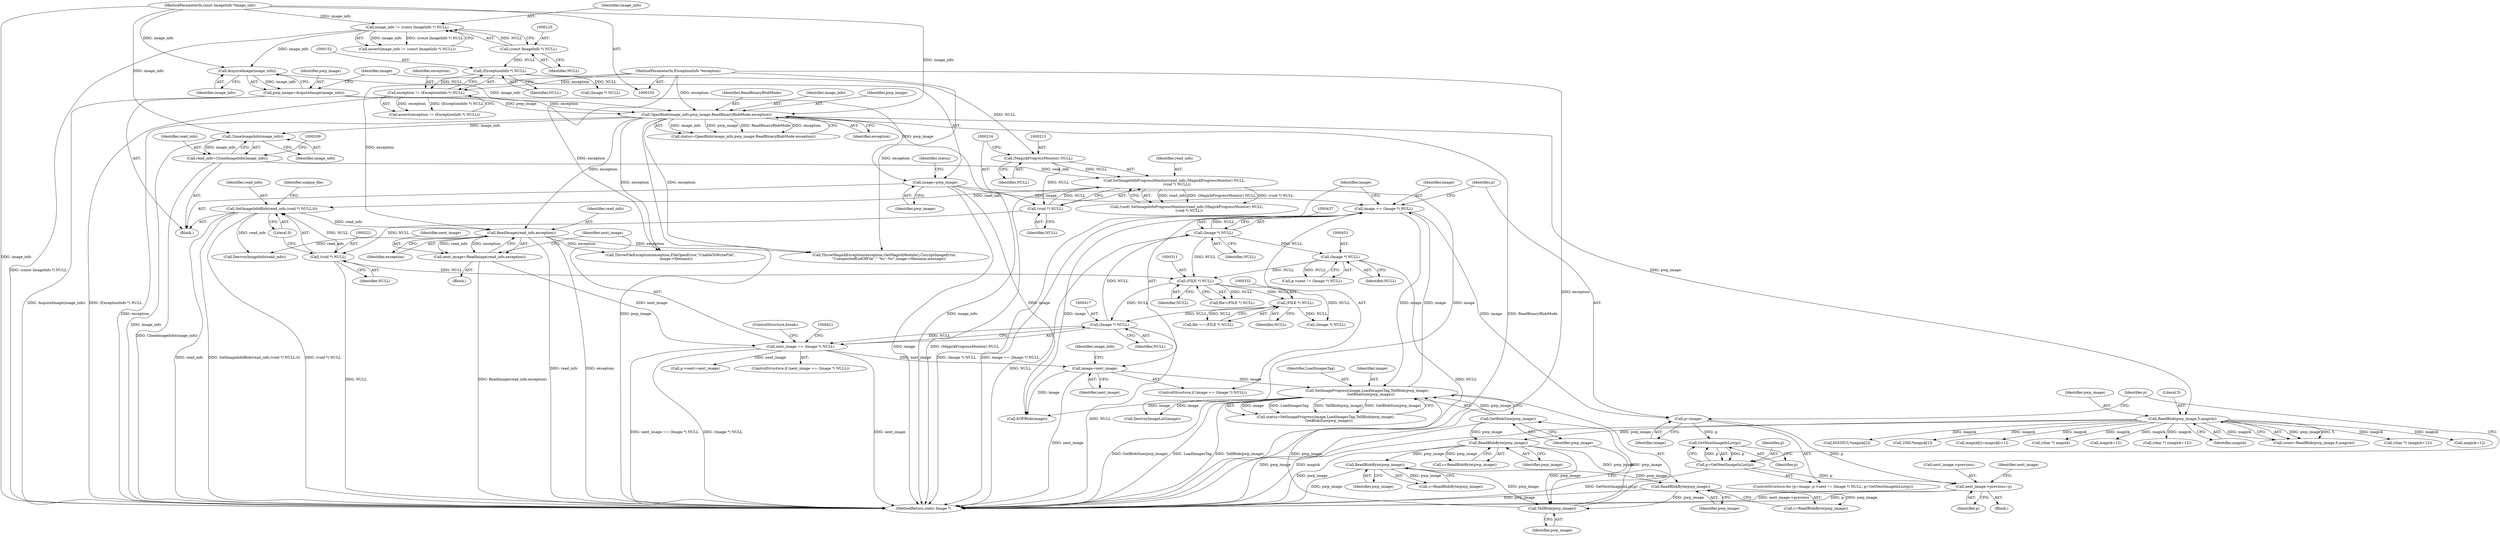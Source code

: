 digraph "0_ImageMagick_ecc03a2518c2b7dd375fde3a040fdae0bdf6a521@pointer" {
"1000445" [label="(Call,p=image)"];
"1000434" [label="(Call,image == (Image *) NULL)"];
"1000501" [label="(Call,SetImageProgress(image,LoadImagesTag,TellBlob(pwp_image),\n      GetBlobSize(pwp_image)))"];
"1000439" [label="(Call,image=next_image)"];
"1000414" [label="(Call,next_image == (Image *) NULL)"];
"1000408" [label="(Call,next_image=ReadImage(read_info,exception))"];
"1000410" [label="(Call,ReadImage(read_info,exception))"];
"1000218" [label="(Call,SetImageInfoBlob(read_info,(void *) NULL,0))"];
"1000210" [label="(Call,SetImageInfoProgressMonitor(read_info,(MagickProgressMonitor) NULL,\n    (void *) NULL))"];
"1000204" [label="(Call,read_info=CloneImageInfo(image_info))"];
"1000206" [label="(Call,CloneImageInfo(image_info))"];
"1000169" [label="(Call,OpenBlob(image_info,pwp_image,ReadBinaryBlobMode,exception))"];
"1000162" [label="(Call,AcquireImage(image_info))"];
"1000122" [label="(Call,image_info != (const ImageInfo *) NULL)"];
"1000104" [label="(MethodParameterIn,const ImageInfo *image_info)"];
"1000124" [label="(Call,(const ImageInfo *) NULL)"];
"1000160" [label="(Call,pwp_image=AcquireImage(image_info))"];
"1000149" [label="(Call,exception != (ExceptionInfo *) NULL)"];
"1000105" [label="(MethodParameterIn,ExceptionInfo *exception)"];
"1000151" [label="(Call,(ExceptionInfo *) NULL)"];
"1000212" [label="(Call,(MagickProgressMonitor) NULL)"];
"1000215" [label="(Call,(void *) NULL)"];
"1000220" [label="(Call,(void *) NULL)"];
"1000416" [label="(Call,(Image *) NULL)"];
"1000310" [label="(Call,(FILE *) NULL)"];
"1000436" [label="(Call,(Image *) NULL)"];
"1000452" [label="(Call,(Image *) NULL)"];
"1000331" [label="(Call,(FILE *) NULL)"];
"1000504" [label="(Call,TellBlob(pwp_image))"];
"1000242" [label="(Call,ReadBlobByte(pwp_image))"];
"1000235" [label="(Call,ReadBlobByte(pwp_image))"];
"1000184" [label="(Call,ReadBlob(pwp_image,5,magick))"];
"1000506" [label="(Call,GetBlobSize(pwp_image))"];
"1000397" [label="(Call,ReadBlobByte(pwp_image))"];
"1000164" [label="(Call,image=pwp_image)"];
"1000457" [label="(Call,GetNextImageInList(p))"];
"1000455" [label="(Call,p=GetNextImageInList(p))"];
"1000459" [label="(Call,next_image->previous=p)"];
"1000204" [label="(Call,read_info=CloneImageInfo(image_info))"];
"1000124" [label="(Call,(const ImageInfo *) NULL)"];
"1000438" [label="(Identifier,NULL)"];
"1000275" [label="(Call,magick+12)"];
"1000443" [label="(Block,)"];
"1000507" [label="(Identifier,pwp_image)"];
"1000463" [label="(Identifier,p)"];
"1000416" [label="(Call,(Image *) NULL)"];
"1000458" [label="(Identifier,p)"];
"1000166" [label="(Identifier,pwp_image)"];
"1000503" [label="(Identifier,LoadImagesTag)"];
"1000187" [label="(Identifier,magick)"];
"1000369" [label="(Call,65535UL*magick[2])"];
"1000233" [label="(Call,c=ReadBlobByte(pwp_image))"];
"1000375" [label="(Call,256L*magick[1])"];
"1000473" [label="(Call,p->next=next_image)"];
"1000456" [label="(Identifier,p)"];
"1000312" [label="(Identifier,NULL)"];
"1000450" [label="(Identifier,p)"];
"1000434" [label="(Call,image == (Image *) NULL)"];
"1000225" [label="(Identifier,unique_file)"];
"1000308" [label="(Call,file=(FILE *) NULL)"];
"1000172" [label="(Identifier,ReadBinaryBlobMode)"];
"1000506" [label="(Call,GetBlobSize(pwp_image))"];
"1000179" [label="(Call,(Image *) NULL)"];
"1000222" [label="(Identifier,NULL)"];
"1000185" [label="(Identifier,pwp_image)"];
"1000165" [label="(Identifier,image)"];
"1000460" [label="(Call,next_image->previous)"];
"1000173" [label="(Identifier,exception)"];
"1000329" [label="(Call,file == (FILE *) NULL)"];
"1000168" [label="(Identifier,status)"];
"1000123" [label="(Identifier,image_info)"];
"1000212" [label="(Call,(MagickProgressMonitor) NULL)"];
"1000433" [label="(ControlStructure,if (image == (Image *) NULL))"];
"1000333" [label="(Identifier,NULL)"];
"1000439" [label="(Call,image=next_image)"];
"1000105" [label="(MethodParameterIn,ExceptionInfo *exception)"];
"1000162" [label="(Call,AcquireImage(image_info))"];
"1000505" [label="(Identifier,pwp_image)"];
"1000217" [label="(Identifier,NULL)"];
"1000418" [label="(Identifier,NULL)"];
"1000415" [label="(Identifier,next_image)"];
"1000419" [label="(ControlStructure,break;)"];
"1000341" [label="(Call,ThrowFileException(exception,FileOpenError,\"UnableToWriteFile\",\n          image->filename))"];
"1000410" [label="(Call,ReadImage(read_info,exception))"];
"1000235" [label="(Call,ReadBlobByte(pwp_image))"];
"1000446" [label="(Identifier,p)"];
"1000242" [label="(Call,ReadBlobByte(pwp_image))"];
"1000148" [label="(Call,assert(exception != (ExceptionInfo *) NULL))"];
"1000530" [label="(Call,DestroyImageInfo(read_info))"];
"1000153" [label="(Identifier,NULL)"];
"1000350" [label="(Call,DestroyImageList(image))"];
"1000412" [label="(Identifier,exception)"];
"1000448" [label="(Call,p->next != (Image *) NULL)"];
"1000444" [label="(ControlStructure,for (p=image; p->next != (Image *) NULL; p=GetNextImageInList(p)))"];
"1000104" [label="(MethodParameterIn,const ImageInfo *image_info)"];
"1000151" [label="(Call,(ExceptionInfo *) NULL)"];
"1000169" [label="(Call,OpenBlob(image_info,pwp_image,ReadBinaryBlobMode,exception))"];
"1000459" [label="(Call,next_image->previous=p)"];
"1000161" [label="(Identifier,pwp_image)"];
"1000452" [label="(Call,(Image *) NULL)"];
"1000440" [label="(Identifier,image)"];
"1000409" [label="(Identifier,next_image)"];
"1000254" [label="(Call,magick[i]=magick[i+1])"];
"1000455" [label="(Call,p=GetNextImageInList(p))"];
"1000499" [label="(Call,status=SetImageProgress(image,LoadImagesTag,TellBlob(pwp_image),\n      GetBlobSize(pwp_image)))"];
"1000186" [label="(Literal,5)"];
"1000184" [label="(Call,ReadBlob(pwp_image,5,magick))"];
"1000411" [label="(Identifier,read_info)"];
"1000435" [label="(Identifier,image)"];
"1000195" [label="(Call,(char *) magick)"];
"1000447" [label="(Identifier,image)"];
"1000534" [label="(Call,EOFBlob(image))"];
"1000292" [label="(Call,magick+12)"];
"1000441" [label="(Identifier,next_image)"];
"1000211" [label="(Identifier,read_info)"];
"1000240" [label="(Call,c=ReadBlobByte(pwp_image))"];
"1000126" [label="(Identifier,NULL)"];
"1000170" [label="(Identifier,image_info)"];
"1000121" [label="(Call,assert(image_info != (const ImageInfo *) NULL))"];
"1000290" [label="(Call,(char *) (magick+12))"];
"1000502" [label="(Identifier,image)"];
"1000149" [label="(Call,exception != (ExceptionInfo *) NULL)"];
"1000163" [label="(Identifier,image_info)"];
"1000223" [label="(Literal,0)"];
"1000445" [label="(Call,p=image)"];
"1000545" [label="(Call,ThrowMagickException(exception,GetMagickModule(),CorruptImageError,\n        \"UnexpectedEndOfFile\",\"`%s': %s\",image->filename,message))"];
"1000122" [label="(Call,image_info != (const ImageInfo *) NULL)"];
"1000207" [label="(Identifier,image_info)"];
"1000414" [label="(Call,next_image == (Image *) NULL)"];
"1000220" [label="(Call,(void *) NULL)"];
"1000150" [label="(Identifier,exception)"];
"1000436" [label="(Call,(Image *) NULL)"];
"1000218" [label="(Call,SetImageInfoBlob(read_info,(void *) NULL,0))"];
"1000454" [label="(Identifier,NULL)"];
"1000210" [label="(Call,SetImageInfoProgressMonitor(read_info,(MagickProgressMonitor) NULL,\n    (void *) NULL))"];
"1000164" [label="(Call,image=pwp_image)"];
"1000182" [label="(Call,count=ReadBlob(pwp_image,5,magick))"];
"1000219" [label="(Identifier,read_info)"];
"1000408" [label="(Call,next_image=ReadImage(read_info,exception))"];
"1000171" [label="(Identifier,pwp_image)"];
"1000214" [label="(Identifier,NULL)"];
"1000395" [label="(Call,c=ReadBlobByte(pwp_image))"];
"1000457" [label="(Call,GetNextImageInList(p))"];
"1000397" [label="(Call,ReadBlobByte(pwp_image))"];
"1000205" [label="(Identifier,read_info)"];
"1000236" [label="(Identifier,pwp_image)"];
"1000566" [label="(MethodReturn,static Image *)"];
"1000501" [label="(Call,SetImageProgress(image,LoadImagesTag,TellBlob(pwp_image),\n      GetBlobSize(pwp_image)))"];
"1000466" [label="(Identifier,next_image)"];
"1000413" [label="(ControlStructure,if (next_image == (Image *) NULL))"];
"1000106" [label="(Block,)"];
"1000273" [label="(Call,(char *) (magick+12))"];
"1000231" [label="(Block,)"];
"1000215" [label="(Call,(void *) NULL)"];
"1000206" [label="(Call,CloneImageInfo(image_info))"];
"1000331" [label="(Call,(FILE *) NULL)"];
"1000243" [label="(Identifier,pwp_image)"];
"1000504" [label="(Call,TellBlob(pwp_image))"];
"1000398" [label="(Identifier,pwp_image)"];
"1000208" [label="(Call,(void) SetImageInfoProgressMonitor(read_info,(MagickProgressMonitor) NULL,\n    (void *) NULL))"];
"1000160" [label="(Call,pwp_image=AcquireImage(image_info))"];
"1000353" [label="(Call,(Image *) NULL)"];
"1000481" [label="(Identifier,image_info)"];
"1000167" [label="(Call,status=OpenBlob(image_info,pwp_image,ReadBinaryBlobMode,exception))"];
"1000310" [label="(Call,(FILE *) NULL)"];
"1000445" -> "1000444"  [label="AST: "];
"1000445" -> "1000447"  [label="CFG: "];
"1000446" -> "1000445"  [label="AST: "];
"1000447" -> "1000445"  [label="AST: "];
"1000450" -> "1000445"  [label="CFG: "];
"1000434" -> "1000445"  [label="DDG: image"];
"1000445" -> "1000457"  [label="DDG: p"];
"1000445" -> "1000459"  [label="DDG: p"];
"1000434" -> "1000433"  [label="AST: "];
"1000434" -> "1000436"  [label="CFG: "];
"1000435" -> "1000434"  [label="AST: "];
"1000436" -> "1000434"  [label="AST: "];
"1000440" -> "1000434"  [label="CFG: "];
"1000446" -> "1000434"  [label="CFG: "];
"1000434" -> "1000566"  [label="DDG: (Image *) NULL"];
"1000434" -> "1000566"  [label="DDG: image == (Image *) NULL"];
"1000501" -> "1000434"  [label="DDG: image"];
"1000164" -> "1000434"  [label="DDG: image"];
"1000436" -> "1000434"  [label="DDG: NULL"];
"1000434" -> "1000501"  [label="DDG: image"];
"1000434" -> "1000534"  [label="DDG: image"];
"1000501" -> "1000499"  [label="AST: "];
"1000501" -> "1000506"  [label="CFG: "];
"1000502" -> "1000501"  [label="AST: "];
"1000503" -> "1000501"  [label="AST: "];
"1000504" -> "1000501"  [label="AST: "];
"1000506" -> "1000501"  [label="AST: "];
"1000499" -> "1000501"  [label="CFG: "];
"1000501" -> "1000566"  [label="DDG: GetBlobSize(pwp_image)"];
"1000501" -> "1000566"  [label="DDG: LoadImagesTag"];
"1000501" -> "1000566"  [label="DDG: TellBlob(pwp_image)"];
"1000501" -> "1000350"  [label="DDG: image"];
"1000501" -> "1000499"  [label="DDG: image"];
"1000501" -> "1000499"  [label="DDG: LoadImagesTag"];
"1000501" -> "1000499"  [label="DDG: TellBlob(pwp_image)"];
"1000501" -> "1000499"  [label="DDG: GetBlobSize(pwp_image)"];
"1000439" -> "1000501"  [label="DDG: image"];
"1000504" -> "1000501"  [label="DDG: pwp_image"];
"1000506" -> "1000501"  [label="DDG: pwp_image"];
"1000501" -> "1000534"  [label="DDG: image"];
"1000439" -> "1000433"  [label="AST: "];
"1000439" -> "1000441"  [label="CFG: "];
"1000440" -> "1000439"  [label="AST: "];
"1000441" -> "1000439"  [label="AST: "];
"1000481" -> "1000439"  [label="CFG: "];
"1000439" -> "1000566"  [label="DDG: next_image"];
"1000414" -> "1000439"  [label="DDG: next_image"];
"1000439" -> "1000534"  [label="DDG: image"];
"1000414" -> "1000413"  [label="AST: "];
"1000414" -> "1000416"  [label="CFG: "];
"1000415" -> "1000414"  [label="AST: "];
"1000416" -> "1000414"  [label="AST: "];
"1000419" -> "1000414"  [label="CFG: "];
"1000421" -> "1000414"  [label="CFG: "];
"1000414" -> "1000566"  [label="DDG: next_image == (Image *) NULL"];
"1000414" -> "1000566"  [label="DDG: (Image *) NULL"];
"1000414" -> "1000566"  [label="DDG: next_image"];
"1000408" -> "1000414"  [label="DDG: next_image"];
"1000416" -> "1000414"  [label="DDG: NULL"];
"1000414" -> "1000473"  [label="DDG: next_image"];
"1000408" -> "1000231"  [label="AST: "];
"1000408" -> "1000410"  [label="CFG: "];
"1000409" -> "1000408"  [label="AST: "];
"1000410" -> "1000408"  [label="AST: "];
"1000415" -> "1000408"  [label="CFG: "];
"1000408" -> "1000566"  [label="DDG: ReadImage(read_info,exception)"];
"1000410" -> "1000408"  [label="DDG: read_info"];
"1000410" -> "1000408"  [label="DDG: exception"];
"1000410" -> "1000412"  [label="CFG: "];
"1000411" -> "1000410"  [label="AST: "];
"1000412" -> "1000410"  [label="AST: "];
"1000410" -> "1000566"  [label="DDG: read_info"];
"1000410" -> "1000566"  [label="DDG: exception"];
"1000410" -> "1000341"  [label="DDG: exception"];
"1000218" -> "1000410"  [label="DDG: read_info"];
"1000169" -> "1000410"  [label="DDG: exception"];
"1000105" -> "1000410"  [label="DDG: exception"];
"1000410" -> "1000530"  [label="DDG: read_info"];
"1000410" -> "1000545"  [label="DDG: exception"];
"1000218" -> "1000106"  [label="AST: "];
"1000218" -> "1000223"  [label="CFG: "];
"1000219" -> "1000218"  [label="AST: "];
"1000220" -> "1000218"  [label="AST: "];
"1000223" -> "1000218"  [label="AST: "];
"1000225" -> "1000218"  [label="CFG: "];
"1000218" -> "1000566"  [label="DDG: read_info"];
"1000218" -> "1000566"  [label="DDG: SetImageInfoBlob(read_info,(void *) NULL,0)"];
"1000218" -> "1000566"  [label="DDG: (void *) NULL"];
"1000210" -> "1000218"  [label="DDG: read_info"];
"1000220" -> "1000218"  [label="DDG: NULL"];
"1000218" -> "1000530"  [label="DDG: read_info"];
"1000210" -> "1000208"  [label="AST: "];
"1000210" -> "1000215"  [label="CFG: "];
"1000211" -> "1000210"  [label="AST: "];
"1000212" -> "1000210"  [label="AST: "];
"1000215" -> "1000210"  [label="AST: "];
"1000208" -> "1000210"  [label="CFG: "];
"1000210" -> "1000566"  [label="DDG: (MagickProgressMonitor) NULL"];
"1000210" -> "1000208"  [label="DDG: read_info"];
"1000210" -> "1000208"  [label="DDG: (MagickProgressMonitor) NULL"];
"1000210" -> "1000208"  [label="DDG: (void *) NULL"];
"1000204" -> "1000210"  [label="DDG: read_info"];
"1000212" -> "1000210"  [label="DDG: NULL"];
"1000215" -> "1000210"  [label="DDG: NULL"];
"1000204" -> "1000106"  [label="AST: "];
"1000204" -> "1000206"  [label="CFG: "];
"1000205" -> "1000204"  [label="AST: "];
"1000206" -> "1000204"  [label="AST: "];
"1000209" -> "1000204"  [label="CFG: "];
"1000204" -> "1000566"  [label="DDG: CloneImageInfo(image_info)"];
"1000206" -> "1000204"  [label="DDG: image_info"];
"1000206" -> "1000207"  [label="CFG: "];
"1000207" -> "1000206"  [label="AST: "];
"1000206" -> "1000566"  [label="DDG: image_info"];
"1000169" -> "1000206"  [label="DDG: image_info"];
"1000104" -> "1000206"  [label="DDG: image_info"];
"1000169" -> "1000167"  [label="AST: "];
"1000169" -> "1000173"  [label="CFG: "];
"1000170" -> "1000169"  [label="AST: "];
"1000171" -> "1000169"  [label="AST: "];
"1000172" -> "1000169"  [label="AST: "];
"1000173" -> "1000169"  [label="AST: "];
"1000167" -> "1000169"  [label="CFG: "];
"1000169" -> "1000566"  [label="DDG: ReadBinaryBlobMode"];
"1000169" -> "1000566"  [label="DDG: exception"];
"1000169" -> "1000566"  [label="DDG: pwp_image"];
"1000169" -> "1000566"  [label="DDG: image_info"];
"1000169" -> "1000167"  [label="DDG: image_info"];
"1000169" -> "1000167"  [label="DDG: pwp_image"];
"1000169" -> "1000167"  [label="DDG: ReadBinaryBlobMode"];
"1000169" -> "1000167"  [label="DDG: exception"];
"1000162" -> "1000169"  [label="DDG: image_info"];
"1000104" -> "1000169"  [label="DDG: image_info"];
"1000160" -> "1000169"  [label="DDG: pwp_image"];
"1000149" -> "1000169"  [label="DDG: exception"];
"1000105" -> "1000169"  [label="DDG: exception"];
"1000169" -> "1000184"  [label="DDG: pwp_image"];
"1000169" -> "1000341"  [label="DDG: exception"];
"1000169" -> "1000545"  [label="DDG: exception"];
"1000162" -> "1000160"  [label="AST: "];
"1000162" -> "1000163"  [label="CFG: "];
"1000163" -> "1000162"  [label="AST: "];
"1000160" -> "1000162"  [label="CFG: "];
"1000162" -> "1000160"  [label="DDG: image_info"];
"1000122" -> "1000162"  [label="DDG: image_info"];
"1000104" -> "1000162"  [label="DDG: image_info"];
"1000122" -> "1000121"  [label="AST: "];
"1000122" -> "1000124"  [label="CFG: "];
"1000123" -> "1000122"  [label="AST: "];
"1000124" -> "1000122"  [label="AST: "];
"1000121" -> "1000122"  [label="CFG: "];
"1000122" -> "1000566"  [label="DDG: (const ImageInfo *) NULL"];
"1000122" -> "1000121"  [label="DDG: image_info"];
"1000122" -> "1000121"  [label="DDG: (const ImageInfo *) NULL"];
"1000104" -> "1000122"  [label="DDG: image_info"];
"1000124" -> "1000122"  [label="DDG: NULL"];
"1000104" -> "1000103"  [label="AST: "];
"1000104" -> "1000566"  [label="DDG: image_info"];
"1000124" -> "1000126"  [label="CFG: "];
"1000125" -> "1000124"  [label="AST: "];
"1000126" -> "1000124"  [label="AST: "];
"1000124" -> "1000151"  [label="DDG: NULL"];
"1000160" -> "1000106"  [label="AST: "];
"1000161" -> "1000160"  [label="AST: "];
"1000165" -> "1000160"  [label="CFG: "];
"1000160" -> "1000566"  [label="DDG: AcquireImage(image_info)"];
"1000160" -> "1000164"  [label="DDG: pwp_image"];
"1000149" -> "1000148"  [label="AST: "];
"1000149" -> "1000151"  [label="CFG: "];
"1000150" -> "1000149"  [label="AST: "];
"1000151" -> "1000149"  [label="AST: "];
"1000148" -> "1000149"  [label="CFG: "];
"1000149" -> "1000566"  [label="DDG: (ExceptionInfo *) NULL"];
"1000149" -> "1000148"  [label="DDG: exception"];
"1000149" -> "1000148"  [label="DDG: (ExceptionInfo *) NULL"];
"1000105" -> "1000149"  [label="DDG: exception"];
"1000151" -> "1000149"  [label="DDG: NULL"];
"1000105" -> "1000103"  [label="AST: "];
"1000105" -> "1000566"  [label="DDG: exception"];
"1000105" -> "1000341"  [label="DDG: exception"];
"1000105" -> "1000545"  [label="DDG: exception"];
"1000151" -> "1000153"  [label="CFG: "];
"1000152" -> "1000151"  [label="AST: "];
"1000153" -> "1000151"  [label="AST: "];
"1000151" -> "1000179"  [label="DDG: NULL"];
"1000151" -> "1000212"  [label="DDG: NULL"];
"1000212" -> "1000214"  [label="CFG: "];
"1000213" -> "1000212"  [label="AST: "];
"1000214" -> "1000212"  [label="AST: "];
"1000216" -> "1000212"  [label="CFG: "];
"1000212" -> "1000215"  [label="DDG: NULL"];
"1000215" -> "1000217"  [label="CFG: "];
"1000216" -> "1000215"  [label="AST: "];
"1000217" -> "1000215"  [label="AST: "];
"1000215" -> "1000220"  [label="DDG: NULL"];
"1000220" -> "1000222"  [label="CFG: "];
"1000221" -> "1000220"  [label="AST: "];
"1000222" -> "1000220"  [label="AST: "];
"1000223" -> "1000220"  [label="CFG: "];
"1000220" -> "1000566"  [label="DDG: NULL"];
"1000220" -> "1000310"  [label="DDG: NULL"];
"1000416" -> "1000418"  [label="CFG: "];
"1000417" -> "1000416"  [label="AST: "];
"1000418" -> "1000416"  [label="AST: "];
"1000416" -> "1000566"  [label="DDG: NULL"];
"1000310" -> "1000416"  [label="DDG: NULL"];
"1000331" -> "1000416"  [label="DDG: NULL"];
"1000416" -> "1000436"  [label="DDG: NULL"];
"1000310" -> "1000308"  [label="AST: "];
"1000310" -> "1000312"  [label="CFG: "];
"1000311" -> "1000310"  [label="AST: "];
"1000312" -> "1000310"  [label="AST: "];
"1000308" -> "1000310"  [label="CFG: "];
"1000310" -> "1000308"  [label="DDG: NULL"];
"1000436" -> "1000310"  [label="DDG: NULL"];
"1000452" -> "1000310"  [label="DDG: NULL"];
"1000310" -> "1000331"  [label="DDG: NULL"];
"1000310" -> "1000353"  [label="DDG: NULL"];
"1000436" -> "1000438"  [label="CFG: "];
"1000437" -> "1000436"  [label="AST: "];
"1000438" -> "1000436"  [label="AST: "];
"1000436" -> "1000566"  [label="DDG: NULL"];
"1000436" -> "1000452"  [label="DDG: NULL"];
"1000452" -> "1000448"  [label="AST: "];
"1000452" -> "1000454"  [label="CFG: "];
"1000453" -> "1000452"  [label="AST: "];
"1000454" -> "1000452"  [label="AST: "];
"1000448" -> "1000452"  [label="CFG: "];
"1000452" -> "1000566"  [label="DDG: NULL"];
"1000452" -> "1000448"  [label="DDG: NULL"];
"1000331" -> "1000329"  [label="AST: "];
"1000331" -> "1000333"  [label="CFG: "];
"1000332" -> "1000331"  [label="AST: "];
"1000333" -> "1000331"  [label="AST: "];
"1000329" -> "1000331"  [label="CFG: "];
"1000331" -> "1000329"  [label="DDG: NULL"];
"1000331" -> "1000353"  [label="DDG: NULL"];
"1000504" -> "1000505"  [label="CFG: "];
"1000505" -> "1000504"  [label="AST: "];
"1000507" -> "1000504"  [label="CFG: "];
"1000242" -> "1000504"  [label="DDG: pwp_image"];
"1000235" -> "1000504"  [label="DDG: pwp_image"];
"1000397" -> "1000504"  [label="DDG: pwp_image"];
"1000504" -> "1000506"  [label="DDG: pwp_image"];
"1000242" -> "1000240"  [label="AST: "];
"1000242" -> "1000243"  [label="CFG: "];
"1000243" -> "1000242"  [label="AST: "];
"1000240" -> "1000242"  [label="CFG: "];
"1000242" -> "1000566"  [label="DDG: pwp_image"];
"1000242" -> "1000240"  [label="DDG: pwp_image"];
"1000235" -> "1000242"  [label="DDG: pwp_image"];
"1000242" -> "1000397"  [label="DDG: pwp_image"];
"1000235" -> "1000233"  [label="AST: "];
"1000235" -> "1000236"  [label="CFG: "];
"1000236" -> "1000235"  [label="AST: "];
"1000233" -> "1000235"  [label="CFG: "];
"1000235" -> "1000566"  [label="DDG: pwp_image"];
"1000235" -> "1000233"  [label="DDG: pwp_image"];
"1000184" -> "1000235"  [label="DDG: pwp_image"];
"1000506" -> "1000235"  [label="DDG: pwp_image"];
"1000235" -> "1000397"  [label="DDG: pwp_image"];
"1000184" -> "1000182"  [label="AST: "];
"1000184" -> "1000187"  [label="CFG: "];
"1000185" -> "1000184"  [label="AST: "];
"1000186" -> "1000184"  [label="AST: "];
"1000187" -> "1000184"  [label="AST: "];
"1000182" -> "1000184"  [label="CFG: "];
"1000184" -> "1000566"  [label="DDG: magick"];
"1000184" -> "1000182"  [label="DDG: pwp_image"];
"1000184" -> "1000182"  [label="DDG: 5"];
"1000184" -> "1000182"  [label="DDG: magick"];
"1000184" -> "1000195"  [label="DDG: magick"];
"1000184" -> "1000254"  [label="DDG: magick"];
"1000184" -> "1000273"  [label="DDG: magick"];
"1000184" -> "1000275"  [label="DDG: magick"];
"1000184" -> "1000290"  [label="DDG: magick"];
"1000184" -> "1000292"  [label="DDG: magick"];
"1000184" -> "1000369"  [label="DDG: magick"];
"1000184" -> "1000375"  [label="DDG: magick"];
"1000506" -> "1000507"  [label="CFG: "];
"1000507" -> "1000506"  [label="AST: "];
"1000506" -> "1000566"  [label="DDG: pwp_image"];
"1000397" -> "1000395"  [label="AST: "];
"1000397" -> "1000398"  [label="CFG: "];
"1000398" -> "1000397"  [label="AST: "];
"1000395" -> "1000397"  [label="CFG: "];
"1000397" -> "1000566"  [label="DDG: pwp_image"];
"1000397" -> "1000395"  [label="DDG: pwp_image"];
"1000164" -> "1000106"  [label="AST: "];
"1000164" -> "1000166"  [label="CFG: "];
"1000165" -> "1000164"  [label="AST: "];
"1000166" -> "1000164"  [label="AST: "];
"1000168" -> "1000164"  [label="CFG: "];
"1000164" -> "1000566"  [label="DDG: image"];
"1000164" -> "1000350"  [label="DDG: image"];
"1000164" -> "1000534"  [label="DDG: image"];
"1000457" -> "1000455"  [label="AST: "];
"1000457" -> "1000458"  [label="CFG: "];
"1000458" -> "1000457"  [label="AST: "];
"1000455" -> "1000457"  [label="CFG: "];
"1000457" -> "1000455"  [label="DDG: p"];
"1000455" -> "1000457"  [label="DDG: p"];
"1000455" -> "1000444"  [label="AST: "];
"1000456" -> "1000455"  [label="AST: "];
"1000450" -> "1000455"  [label="CFG: "];
"1000455" -> "1000566"  [label="DDG: GetNextImageInList(p)"];
"1000455" -> "1000459"  [label="DDG: p"];
"1000459" -> "1000443"  [label="AST: "];
"1000459" -> "1000463"  [label="CFG: "];
"1000460" -> "1000459"  [label="AST: "];
"1000463" -> "1000459"  [label="AST: "];
"1000466" -> "1000459"  [label="CFG: "];
"1000459" -> "1000566"  [label="DDG: next_image->previous"];
"1000459" -> "1000566"  [label="DDG: p"];
}
